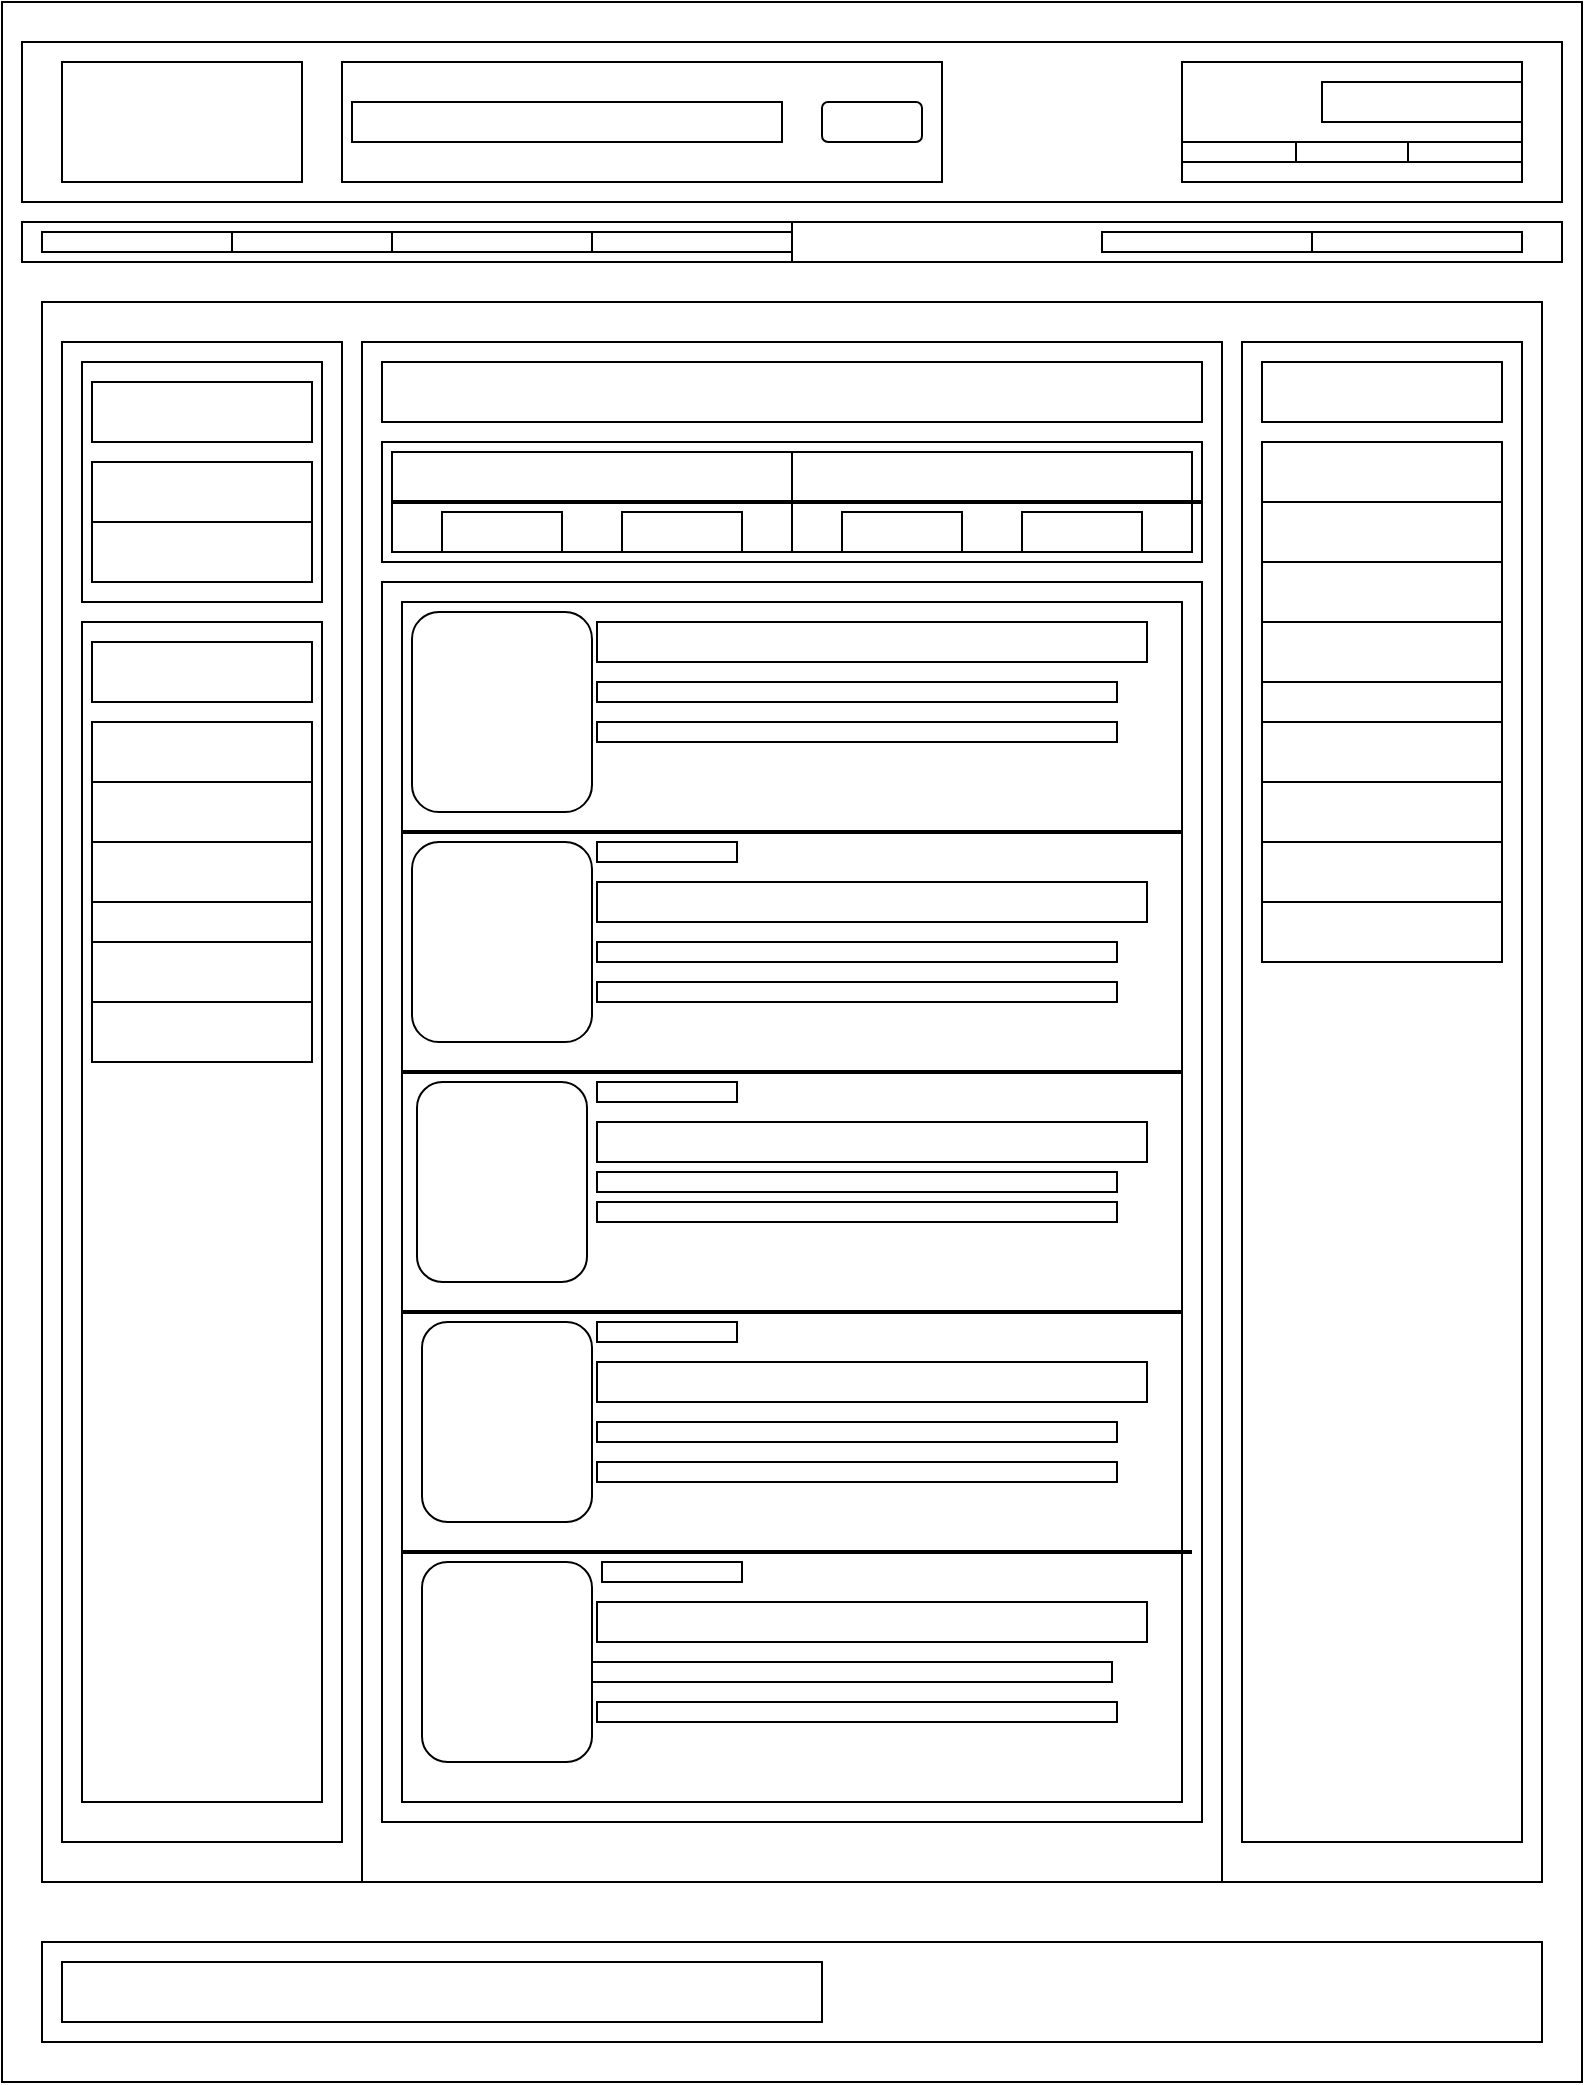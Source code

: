 <mxfile version="15.9.4" type="device"><diagram id="YF_EiMfpq1AIOdA_EZee" name="Page-1"><mxGraphModel dx="1153" dy="646" grid="1" gridSize="10" guides="1" tooltips="1" connect="1" arrows="1" fold="1" page="1" pageScale="1" pageWidth="850" pageHeight="1100" math="0" shadow="0"><root><mxCell id="0"/><mxCell id="1" parent="0"/><mxCell id="ZLXa3Mdq37SZED67QPxe-3" value="&lt;span style=&quot;color: rgba(0 , 0 , 0 , 0) ; font-family: monospace ; font-size: 0px&quot;&gt;%3CmxGraphModel%3E%3Croot%3E%3CmxCell%20id%3D%220%22%2F%3E%3CmxCell%20id%3D%221%22%20parent%3D%220%22%2F%3E%3CmxCell%20id%3D%222%22%20value%3D%22%22%20style%3D%22rounded%3D0%3BwhiteSpace%3Dwrap%3Bhtml%3D1%3B%22%20vertex%3D%221%22%20parent%3D%221%22%3E%3CmxGeometry%20x%3D%2240%22%20y%3D%2260%22%20width%3D%22770%22%20height%3D%2280%22%20as%3D%22geometry%22%2F%3E%3C%2FmxCell%3E%3CmxCell%20id%3D%223%22%20value%3D%22%22%20style%3D%22rounded%3D0%3BwhiteSpace%3Dwrap%3Bhtml%3D1%3B%22%20vertex%3D%221%22%20parent%3D%221%22%3E%3CmxGeometry%20x%3D%2260%22%20y%3D%2270%22%20width%3D%22120%22%20height%3D%2260%22%20as%3D%22geometry%22%2F%3E%3C%2FmxCell%3E%3CmxCell%20id%3D%224%22%20value%3D%22%22%20style%3D%22rounded%3D0%3BwhiteSpace%3Dwrap%3Bhtml%3D1%3B%22%20vertex%3D%221%22%20parent%3D%221%22%3E%3CmxGeometry%20x%3D%22200%22%20y%3D%2270%22%20width%3D%22300%22%20height%3D%2260%22%20as%3D%22geometry%22%2F%3E%3C%2FmxCell%3E%3CmxCell%20id%3D%225%22%20value%3D%22%22%20style%3D%22rounded%3D0%3BwhiteSpace%3Dwrap%3Bhtml%3D1%3B%22%20vertex%3D%221%22%20parent%3D%221%22%3E%3CmxGeometry%20x%3D%22620%22%20y%3D%2270%22%20width%3D%22170%22%20height%3D%2260%22%20as%3D%22geometry%22%2F%3E%3C%2FmxCell%3E%3CmxCell%20id%3D%226%22%20value%3D%22%22%20style%3D%22rounded%3D0%3BwhiteSpace%3Dwrap%3Bhtml%3D1%3B%22%20vertex%3D%221%22%20parent%3D%221%22%3E%3CmxGeometry%20x%3D%22690%22%20y%3D%2280%22%20width%3D%22100%22%20height%3D%2220%22%20as%3D%22geometry%22%2F%3E%3C%2FmxCell%3E%3CmxCell%20id%3D%227%22%20value%3D%22%22%20style%3D%22shape%3Dprocess%3BwhiteSpace%3Dwrap%3Bhtml%3D1%3BbackgroundOutline%3D1%3Bsize%3D0.333%3B%22%20vertex%3D%221%22%20parent%3D%221%22%3E%3CmxGeometry%20x%3D%22620%22%20y%3D%22110%22%20width%3D%22170%22%20height%3D%2210%22%20as%3D%22geometry%22%2F%3E%3C%2FmxCell%3E%3CmxCell%20id%3D%228%22%20value%3D%22%22%20style%3D%22rounded%3D0%3BwhiteSpace%3Dwrap%3Bhtml%3D1%3B%22%20vertex%3D%221%22%20parent%3D%221%22%3E%3CmxGeometry%20x%3D%22205%22%20y%3D%2290%22%20width%3D%22215%22%20height%3D%2220%22%20as%3D%22geometry%22%2F%3E%3C%2FmxCell%3E%3CmxCell%20id%3D%229%22%20value%3D%22%22%20style%3D%22rounded%3D1%3BwhiteSpace%3Dwrap%3Bhtml%3D1%3B%22%20vertex%3D%221%22%20parent%3D%221%22%3E%3CmxGeometry%20x%3D%22440%22%20y%3D%2290%22%20width%3D%2250%22%20height%3D%2220%22%20as%3D%22geometry%22%2F%3E%3C%2FmxCell%3E%3CmxCell%20id%3D%2210%22%20value%3D%22%22%20style%3D%22shape%3Dprocess%3BwhiteSpace%3Dwrap%3Bhtml%3D1%3BbackgroundOutline%3D1%3Bsize%3D0.5%3B%22%20vertex%3D%221%22%20parent%3D%221%22%3E%3CmxGeometry%20x%3D%2240%22%20y%3D%22150%22%20width%3D%22770%22%20height%3D%2220%22%20as%3D%22geometry%22%2F%3E%3C%2FmxCell%3E%3C%2Froot%3E%3C%2FmxGraphModel%3E&lt;/span&gt;&lt;span style=&quot;color: rgba(0 , 0 , 0 , 0) ; font-family: monospace ; font-size: 0px&quot;&gt;%3CmxGraphModel%3E%3Croot%3E%3CmxCell%20id%3D%220%22%2F%3E%3CmxCell%20id%3D%221%22%20parent%3D%220%22%2F%3E%3CmxCell%20id%3D%222%22%20value%3D%22%22%20style%3D%22rounded%3D0%3BwhiteSpace%3Dwrap%3Bhtml%3D1%3B%22%20vertex%3D%221%22%20parent%3D%221%22%3E%3CmxGeometry%20x%3D%2240%22%20y%3D%2260%22%20width%3D%22770%22%20height%3D%2280%22%20as%3D%22geometry%22%2F%3E%3C%2FmxCell%3E%3CmxCell%20id%3D%223%22%20value%3D%22%22%20style%3D%22rounded%3D0%3BwhiteSpace%3Dwrap%3Bhtml%3D1%3B%22%20vertex%3D%221%22%20parent%3D%221%22%3E%3CmxGeometry%20x%3D%2260%22%20y%3D%2270%22%20width%3D%22120%22%20height%3D%2260%22%20as%3D%22geometry%22%2F%3E%3C%2FmxCell%3E%3CmxCell%20id%3D%224%22%20value%3D%22%22%20style%3D%22rounded%3D0%3BwhiteSpace%3Dwrap%3Bhtml%3D1%3B%22%20vertex%3D%221%22%20parent%3D%221%22%3E%3CmxGeometry%20x%3D%22200%22%20y%3D%2270%22%20width%3D%22300%22%20height%3D%2260%22%20as%3D%22geometry%22%2F%3E%3C%2FmxCell%3E%3CmxCell%20id%3D%225%22%20value%3D%22%22%20style%3D%22rounded%3D0%3BwhiteSpace%3Dwrap%3Bhtml%3D1%3B%22%20vertex%3D%221%22%20parent%3D%221%22%3E%3CmxGeometry%20x%3D%22620%22%20y%3D%2270%22%20width%3D%22170%22%20height%3D%2260%22%20as%3D%22geometry%22%2F%3E%3C%2FmxCell%3E%3CmxCell%20id%3D%226%22%20value%3D%22%22%20style%3D%22rounded%3D0%3BwhiteSpace%3Dwrap%3Bhtml%3D1%3B%22%20vertex%3D%221%22%20parent%3D%221%22%3E%3CmxGeometry%20x%3D%22690%22%20y%3D%2280%22%20width%3D%22100%22%20height%3D%2220%22%20as%3D%22geometry%22%2F%3E%3C%2FmxCell%3E%3CmxCell%20id%3D%227%22%20value%3D%22%22%20style%3D%22shape%3Dprocess%3BwhiteSpace%3Dwrap%3Bhtml%3D1%3BbackgroundOutline%3D1%3Bsize%3D0.333%3B%22%20vertex%3D%221%22%20parent%3D%221%22%3E%3CmxGeometry%20x%3D%22620%22%20y%3D%22110%22%20width%3D%22170%22%20height%3D%2210%22%20as%3D%22geometry%22%2F%3E%3C%2FmxCell%3E%3CmxCell%20id%3D%228%22%20value%3D%22%22%20style%3D%22rounded%3D0%3BwhiteSpace%3Dwrap%3Bhtml%3D1%3B%22%20vertex%3D%221%22%20parent%3D%221%22%3E%3CmxGeometry%20x%3D%22205%22%20y%3D%2290%22%20width%3D%22215%22%20height%3D%2220%22%20as%3D%22geometry%22%2F%3E%3C%2FmxCell%3E%3CmxCell%20id%3D%229%22%20value%3D%22%22%20style%3D%22rounded%3D1%3BwhiteSpace%3Dwrap%3Bhtml%3D1%3B%22%20vertex%3D%221%22%20parent%3D%221%22%3E%3CmxGeometry%20x%3D%22440%22%20y%3D%2290%22%20width%3D%2250%22%20height%3D%2220%22%20as%3D%22geometry%22%2F%3E%3C%2FmxCell%3E%3CmxCell%20id%3D%2210%22%20value%3D%22%22%20style%3D%22shape%3Dprocess%3BwhiteSpace%3Dwrap%3Bhtml%3D1%3BbackgroundOutline%3D1%3Bsize%3D0.5%3B%22%20vertex%3D%221%22%20parent%3D%221%22%3E%3CmxGeometry%20x%3D%2240%22%20y%3D%22150%22%20width%3D%22770%22%20height%3D%2220%22%20as%3D%22geometry%22%2F%3E%3C%2FmxCell%3E%3C%2Froot%3E%3C%2FmxGraphModel%3E&lt;/span&gt;&lt;span style=&quot;color: rgba(0 , 0 , 0 , 0) ; font-family: monospace ; font-size: 0px&quot;&gt;%3CmxGraphModel%3E%3Croot%3E%3CmxCell%20id%3D%220%22%2F%3E%3CmxCell%20id%3D%221%22%20parent%3D%220%22%2F%3E%3CmxCell%20id%3D%222%22%20value%3D%22%22%20style%3D%22rounded%3D0%3BwhiteSpace%3Dwrap%3Bhtml%3D1%3B%22%20vertex%3D%221%22%20parent%3D%221%22%3E%3CmxGeometry%20x%3D%2240%22%20y%3D%2260%22%20width%3D%22770%22%20height%3D%2280%22%20as%3D%22geometry%22%2F%3E%3C%2FmxCell%3E%3CmxCell%20id%3D%223%22%20value%3D%22%22%20style%3D%22rounded%3D0%3BwhiteSpace%3Dwrap%3Bhtml%3D1%3B%22%20vertex%3D%221%22%20parent%3D%221%22%3E%3CmxGeometry%20x%3D%2260%22%20y%3D%2270%22%20width%3D%22120%22%20height%3D%2260%22%20as%3D%22geometry%22%2F%3E%3C%2FmxCell%3E%3CmxCell%20id%3D%224%22%20value%3D%22%22%20style%3D%22rounded%3D0%3BwhiteSpace%3Dwrap%3Bhtml%3D1%3B%22%20vertex%3D%221%22%20parent%3D%221%22%3E%3CmxGeometry%20x%3D%22200%22%20y%3D%2270%22%20width%3D%22300%22%20height%3D%2260%22%20as%3D%22geometry%22%2F%3E%3C%2FmxCell%3E%3CmxCell%20id%3D%225%22%20value%3D%22%22%20style%3D%22rounded%3D0%3BwhiteSpace%3Dwrap%3Bhtml%3D1%3B%22%20vertex%3D%221%22%20parent%3D%221%22%3E%3CmxGeometry%20x%3D%22620%22%20y%3D%2270%22%20width%3D%22170%22%20height%3D%2260%22%20as%3D%22geometry%22%2F%3E%3C%2FmxCell%3E%3CmxCell%20id%3D%226%22%20value%3D%22%22%20style%3D%22rounded%3D0%3BwhiteSpace%3Dwrap%3Bhtml%3D1%3B%22%20vertex%3D%221%22%20parent%3D%221%22%3E%3CmxGeometry%20x%3D%22690%22%20y%3D%2280%22%20width%3D%22100%22%20height%3D%2220%22%20as%3D%22geometry%22%2F%3E%3C%2FmxCell%3E%3CmxCell%20id%3D%227%22%20value%3D%22%22%20style%3D%22shape%3Dprocess%3BwhiteSpace%3Dwrap%3Bhtml%3D1%3BbackgroundOutline%3D1%3Bsize%3D0.333%3B%22%20vertex%3D%221%22%20parent%3D%221%22%3E%3CmxGeometry%20x%3D%22620%22%20y%3D%22110%22%20width%3D%22170%22%20height%3D%2210%22%20as%3D%22geometry%22%2F%3E%3C%2FmxCell%3E%3CmxCell%20id%3D%228%22%20value%3D%22%22%20style%3D%22rounded%3D0%3BwhiteSpace%3Dwrap%3Bhtml%3D1%3B%22%20vertex%3D%221%22%20parent%3D%221%22%3E%3CmxGeometry%20x%3D%22205%22%20y%3D%2290%22%20width%3D%22215%22%20height%3D%2220%22%20as%3D%22geometry%22%2F%3E%3C%2FmxCell%3E%3CmxCell%20id%3D%229%22%20value%3D%22%22%20style%3D%22rounded%3D1%3BwhiteSpace%3Dwrap%3Bhtml%3D1%3B%22%20vertex%3D%221%22%20parent%3D%221%22%3E%3CmxGeometry%20x%3D%22440%22%20y%3D%2290%22%20width%3D%2250%22%20height%3D%2220%22%20as%3D%22geometry%22%2F%3E%3C%2FmxCell%3E%3CmxCell%20id%3D%2210%22%20value%3D%22%22%20style%3D%22shape%3Dprocess%3BwhiteSpace%3Dwrap%3Bhtml%3D1%3BbackgroundOutline%3D1%3Bsize%3D0.5%3B%22%20vertex%3D%221%22%20parent%3D%221%22%3E%3CmxGeometry%20x%3D%2240%22%20y%3D%22150%22%20width%3D%22770%22%20height%3D%2220%22%20as%3D%22geometry%22%2F%3E%3C%2FmxCell%3E%3C%2Froot%3E%3C%2FmxGraphModel%3E&amp;nbsp;&lt;/span&gt;" style="rounded=0;whiteSpace=wrap;html=1;" vertex="1" parent="1"><mxGeometry x="30" y="40" width="790" height="1040" as="geometry"/></mxCell><mxCell id="ZLXa3Mdq37SZED67QPxe-4" value="" style="rounded=0;whiteSpace=wrap;html=1;" vertex="1" parent="1"><mxGeometry x="40" y="60" width="770" height="80" as="geometry"/></mxCell><mxCell id="ZLXa3Mdq37SZED67QPxe-5" value="" style="rounded=0;whiteSpace=wrap;html=1;" vertex="1" parent="1"><mxGeometry x="60" y="70" width="120" height="60" as="geometry"/></mxCell><mxCell id="ZLXa3Mdq37SZED67QPxe-6" value="" style="rounded=0;whiteSpace=wrap;html=1;" vertex="1" parent="1"><mxGeometry x="200" y="70" width="300" height="60" as="geometry"/></mxCell><mxCell id="ZLXa3Mdq37SZED67QPxe-7" value="" style="rounded=0;whiteSpace=wrap;html=1;" vertex="1" parent="1"><mxGeometry x="620" y="70" width="170" height="60" as="geometry"/></mxCell><mxCell id="ZLXa3Mdq37SZED67QPxe-8" value="" style="rounded=0;whiteSpace=wrap;html=1;" vertex="1" parent="1"><mxGeometry x="690" y="80" width="100" height="20" as="geometry"/></mxCell><mxCell id="ZLXa3Mdq37SZED67QPxe-9" value="" style="shape=process;whiteSpace=wrap;html=1;backgroundOutline=1;size=0.333;" vertex="1" parent="1"><mxGeometry x="620" y="110" width="170" height="10" as="geometry"/></mxCell><mxCell id="ZLXa3Mdq37SZED67QPxe-12" value="" style="rounded=0;whiteSpace=wrap;html=1;" vertex="1" parent="1"><mxGeometry x="205" y="90" width="215" height="20" as="geometry"/></mxCell><mxCell id="ZLXa3Mdq37SZED67QPxe-14" value="" style="rounded=1;whiteSpace=wrap;html=1;" vertex="1" parent="1"><mxGeometry x="440" y="90" width="50" height="20" as="geometry"/></mxCell><mxCell id="ZLXa3Mdq37SZED67QPxe-15" value="" style="shape=process;whiteSpace=wrap;html=1;backgroundOutline=1;size=0.5;" vertex="1" parent="1"><mxGeometry x="40" y="150" width="770" height="20" as="geometry"/></mxCell><mxCell id="ZLXa3Mdq37SZED67QPxe-19" value="" style="shape=process;whiteSpace=wrap;html=1;backgroundOutline=1;size=0.5;" vertex="1" parent="1"><mxGeometry x="50" y="155" width="190" height="10" as="geometry"/></mxCell><mxCell id="ZLXa3Mdq37SZED67QPxe-21" value="" style="shape=process;whiteSpace=wrap;html=1;backgroundOutline=1;size=0.5;" vertex="1" parent="1"><mxGeometry x="225" y="155" width="200" height="10" as="geometry"/></mxCell><mxCell id="ZLXa3Mdq37SZED67QPxe-22" value="" style="shape=process;whiteSpace=wrap;html=1;backgroundOutline=1;size=0.5;" vertex="1" parent="1"><mxGeometry x="580" y="155" width="210" height="10" as="geometry"/></mxCell><mxCell id="ZLXa3Mdq37SZED67QPxe-23" value="" style="rounded=0;whiteSpace=wrap;html=1;" vertex="1" parent="1"><mxGeometry x="50" y="190" width="750" height="790" as="geometry"/></mxCell><mxCell id="ZLXa3Mdq37SZED67QPxe-24" value="" style="rounded=0;whiteSpace=wrap;html=1;" vertex="1" parent="1"><mxGeometry x="60" y="210" width="140" height="750" as="geometry"/></mxCell><mxCell id="ZLXa3Mdq37SZED67QPxe-25" value="" style="rounded=0;whiteSpace=wrap;html=1;" vertex="1" parent="1"><mxGeometry x="210" y="210" width="430" height="770" as="geometry"/></mxCell><mxCell id="ZLXa3Mdq37SZED67QPxe-28" value="" style="rounded=0;whiteSpace=wrap;html=1;" vertex="1" parent="1"><mxGeometry x="60" y="210" width="140" height="750" as="geometry"/></mxCell><mxCell id="ZLXa3Mdq37SZED67QPxe-29" value="" style="rounded=0;whiteSpace=wrap;html=1;" vertex="1" parent="1"><mxGeometry x="650" y="210" width="140" height="750" as="geometry"/></mxCell><mxCell id="ZLXa3Mdq37SZED67QPxe-30" value="" style="rounded=0;whiteSpace=wrap;html=1;" vertex="1" parent="1"><mxGeometry x="220" y="220" width="410" height="30" as="geometry"/></mxCell><mxCell id="ZLXa3Mdq37SZED67QPxe-31" value="" style="rounded=0;whiteSpace=wrap;html=1;" vertex="1" parent="1"><mxGeometry x="70" y="350" width="120" height="590" as="geometry"/></mxCell><mxCell id="ZLXa3Mdq37SZED67QPxe-32" value="" style="rounded=0;whiteSpace=wrap;html=1;" vertex="1" parent="1"><mxGeometry x="660" y="220" width="120" height="30" as="geometry"/></mxCell><mxCell id="ZLXa3Mdq37SZED67QPxe-33" value="" style="rounded=0;whiteSpace=wrap;html=1;" vertex="1" parent="1"><mxGeometry x="70" y="220" width="120" height="120" as="geometry"/></mxCell><mxCell id="ZLXa3Mdq37SZED67QPxe-34" value="" style="rounded=0;whiteSpace=wrap;html=1;" vertex="1" parent="1"><mxGeometry x="75" y="270" width="110" height="30" as="geometry"/></mxCell><mxCell id="ZLXa3Mdq37SZED67QPxe-35" value="" style="rounded=0;whiteSpace=wrap;html=1;" vertex="1" parent="1"><mxGeometry x="75" y="300" width="110" height="30" as="geometry"/></mxCell><mxCell id="ZLXa3Mdq37SZED67QPxe-36" value="" style="rounded=0;whiteSpace=wrap;html=1;" vertex="1" parent="1"><mxGeometry x="75" y="360" width="110" height="30" as="geometry"/></mxCell><mxCell id="ZLXa3Mdq37SZED67QPxe-37" value="" style="rounded=0;whiteSpace=wrap;html=1;" vertex="1" parent="1"><mxGeometry x="75" y="400" width="110" height="30" as="geometry"/></mxCell><mxCell id="ZLXa3Mdq37SZED67QPxe-38" value="" style="rounded=0;whiteSpace=wrap;html=1;" vertex="1" parent="1"><mxGeometry x="75" y="430" width="110" height="30" as="geometry"/></mxCell><mxCell id="ZLXa3Mdq37SZED67QPxe-39" value="" style="rounded=0;whiteSpace=wrap;html=1;" vertex="1" parent="1"><mxGeometry x="75" y="460" width="110" height="30" as="geometry"/></mxCell><mxCell id="ZLXa3Mdq37SZED67QPxe-40" value="" style="rounded=0;whiteSpace=wrap;html=1;" vertex="1" parent="1"><mxGeometry x="75" y="490" width="110" height="30" as="geometry"/></mxCell><mxCell id="ZLXa3Mdq37SZED67QPxe-41" value="" style="rounded=0;whiteSpace=wrap;html=1;" vertex="1" parent="1"><mxGeometry x="75" y="510" width="110" height="30" as="geometry"/></mxCell><mxCell id="ZLXa3Mdq37SZED67QPxe-42" value="" style="rounded=0;whiteSpace=wrap;html=1;" vertex="1" parent="1"><mxGeometry x="75" y="540" width="110" height="30" as="geometry"/></mxCell><mxCell id="ZLXa3Mdq37SZED67QPxe-44" value="" style="rounded=0;whiteSpace=wrap;html=1;" vertex="1" parent="1"><mxGeometry x="660" y="260" width="120" height="30" as="geometry"/></mxCell><mxCell id="ZLXa3Mdq37SZED67QPxe-45" value="" style="rounded=0;whiteSpace=wrap;html=1;" vertex="1" parent="1"><mxGeometry x="660" y="290" width="120" height="30" as="geometry"/></mxCell><mxCell id="ZLXa3Mdq37SZED67QPxe-46" value="" style="rounded=0;whiteSpace=wrap;html=1;" vertex="1" parent="1"><mxGeometry x="660" y="320" width="120" height="30" as="geometry"/></mxCell><mxCell id="ZLXa3Mdq37SZED67QPxe-47" value="" style="rounded=0;whiteSpace=wrap;html=1;" vertex="1" parent="1"><mxGeometry x="660" y="350" width="120" height="30" as="geometry"/></mxCell><mxCell id="ZLXa3Mdq37SZED67QPxe-48" value="" style="rounded=0;whiteSpace=wrap;html=1;" vertex="1" parent="1"><mxGeometry x="660" y="380" width="120" height="30" as="geometry"/></mxCell><mxCell id="ZLXa3Mdq37SZED67QPxe-49" value="" style="rounded=0;whiteSpace=wrap;html=1;" vertex="1" parent="1"><mxGeometry x="660" y="400" width="120" height="30" as="geometry"/></mxCell><mxCell id="ZLXa3Mdq37SZED67QPxe-50" value="" style="rounded=0;whiteSpace=wrap;html=1;" vertex="1" parent="1"><mxGeometry x="660" y="430" width="120" height="30" as="geometry"/></mxCell><mxCell id="ZLXa3Mdq37SZED67QPxe-51" value="" style="rounded=0;whiteSpace=wrap;html=1;" vertex="1" parent="1"><mxGeometry x="660" y="460" width="120" height="30" as="geometry"/></mxCell><mxCell id="ZLXa3Mdq37SZED67QPxe-52" value="" style="rounded=0;whiteSpace=wrap;html=1;" vertex="1" parent="1"><mxGeometry x="660" y="490" width="120" height="30" as="geometry"/></mxCell><mxCell id="ZLXa3Mdq37SZED67QPxe-53" value="" style="rounded=0;whiteSpace=wrap;html=1;" vertex="1" parent="1"><mxGeometry x="220" y="260" width="410" height="60" as="geometry"/></mxCell><mxCell id="ZLXa3Mdq37SZED67QPxe-55" value="" style="shape=process;whiteSpace=wrap;html=1;backgroundOutline=1;size=0.5;" vertex="1" parent="1"><mxGeometry x="225" y="265" width="400" height="50" as="geometry"/></mxCell><mxCell id="ZLXa3Mdq37SZED67QPxe-57" value="" style="rounded=0;whiteSpace=wrap;html=1;" vertex="1" parent="1"><mxGeometry x="75" y="230" width="110" height="30" as="geometry"/></mxCell><mxCell id="ZLXa3Mdq37SZED67QPxe-59" value="" style="line;strokeWidth=2;html=1;" vertex="1" parent="1"><mxGeometry x="225" y="285" width="405" height="10" as="geometry"/></mxCell><mxCell id="ZLXa3Mdq37SZED67QPxe-60" value="" style="rounded=0;whiteSpace=wrap;html=1;" vertex="1" parent="1"><mxGeometry x="250" y="295" width="60" height="20" as="geometry"/></mxCell><mxCell id="ZLXa3Mdq37SZED67QPxe-62" value="" style="rounded=0;whiteSpace=wrap;html=1;" vertex="1" parent="1"><mxGeometry x="340" y="295" width="60" height="20" as="geometry"/></mxCell><mxCell id="ZLXa3Mdq37SZED67QPxe-63" value="" style="rounded=0;whiteSpace=wrap;html=1;" vertex="1" parent="1"><mxGeometry x="540" y="295" width="60" height="20" as="geometry"/></mxCell><mxCell id="ZLXa3Mdq37SZED67QPxe-65" value="" style="rounded=0;whiteSpace=wrap;html=1;" vertex="1" parent="1"><mxGeometry x="450" y="295" width="60" height="20" as="geometry"/></mxCell><mxCell id="ZLXa3Mdq37SZED67QPxe-66" value="" style="rounded=0;whiteSpace=wrap;html=1;" vertex="1" parent="1"><mxGeometry x="220" y="330" width="410" height="620" as="geometry"/></mxCell><mxCell id="ZLXa3Mdq37SZED67QPxe-72" value="" style="rounded=0;whiteSpace=wrap;html=1;" vertex="1" parent="1"><mxGeometry x="230" y="340" width="390" height="600" as="geometry"/></mxCell><mxCell id="ZLXa3Mdq37SZED67QPxe-74" value="" style="line;strokeWidth=2;html=1;" vertex="1" parent="1"><mxGeometry x="230" y="450" width="390" height="10" as="geometry"/></mxCell><mxCell id="ZLXa3Mdq37SZED67QPxe-75" value="" style="line;strokeWidth=2;html=1;" vertex="1" parent="1"><mxGeometry x="230" y="570" width="390" height="10" as="geometry"/></mxCell><mxCell id="ZLXa3Mdq37SZED67QPxe-76" value="" style="line;strokeWidth=2;html=1;" vertex="1" parent="1"><mxGeometry x="230" y="810" width="395" height="10" as="geometry"/></mxCell><mxCell id="ZLXa3Mdq37SZED67QPxe-77" value="" style="line;strokeWidth=2;html=1;" vertex="1" parent="1"><mxGeometry x="230" y="690" width="390" height="10" as="geometry"/></mxCell><mxCell id="ZLXa3Mdq37SZED67QPxe-78" value="" style="rounded=1;whiteSpace=wrap;html=1;" vertex="1" parent="1"><mxGeometry x="235" y="345" width="90" height="100" as="geometry"/></mxCell><mxCell id="ZLXa3Mdq37SZED67QPxe-79" value="" style="rounded=1;whiteSpace=wrap;html=1;" vertex="1" parent="1"><mxGeometry x="237.5" y="580" width="85" height="100" as="geometry"/></mxCell><mxCell id="ZLXa3Mdq37SZED67QPxe-80" value="" style="rounded=1;whiteSpace=wrap;html=1;" vertex="1" parent="1"><mxGeometry x="240" y="700" width="85" height="100" as="geometry"/></mxCell><mxCell id="ZLXa3Mdq37SZED67QPxe-81" value="" style="rounded=1;whiteSpace=wrap;html=1;" vertex="1" parent="1"><mxGeometry x="240" y="820" width="85" height="100" as="geometry"/></mxCell><mxCell id="ZLXa3Mdq37SZED67QPxe-82" value="" style="rounded=1;whiteSpace=wrap;html=1;" vertex="1" parent="1"><mxGeometry x="235" y="460" width="90" height="100" as="geometry"/></mxCell><mxCell id="ZLXa3Mdq37SZED67QPxe-83" value="" style="rounded=0;whiteSpace=wrap;html=1;" vertex="1" parent="1"><mxGeometry x="327.5" y="350" width="275" height="20" as="geometry"/></mxCell><mxCell id="ZLXa3Mdq37SZED67QPxe-84" value="" style="rounded=0;whiteSpace=wrap;html=1;" vertex="1" parent="1"><mxGeometry x="327.5" y="480" width="275" height="20" as="geometry"/></mxCell><mxCell id="ZLXa3Mdq37SZED67QPxe-85" value="" style="rounded=0;whiteSpace=wrap;html=1;" vertex="1" parent="1"><mxGeometry x="327.5" y="600" width="275" height="20" as="geometry"/></mxCell><mxCell id="ZLXa3Mdq37SZED67QPxe-86" value="" style="rounded=0;whiteSpace=wrap;html=1;" vertex="1" parent="1"><mxGeometry x="327.5" y="720" width="275" height="20" as="geometry"/></mxCell><mxCell id="ZLXa3Mdq37SZED67QPxe-87" value="" style="rounded=0;whiteSpace=wrap;html=1;" vertex="1" parent="1"><mxGeometry x="327.5" y="840" width="275" height="20" as="geometry"/></mxCell><mxCell id="ZLXa3Mdq37SZED67QPxe-88" value="" style="rounded=0;whiteSpace=wrap;html=1;" vertex="1" parent="1"><mxGeometry x="327.5" y="380" width="260" height="10" as="geometry"/></mxCell><mxCell id="ZLXa3Mdq37SZED67QPxe-89" value="" style="rounded=0;whiteSpace=wrap;html=1;" vertex="1" parent="1"><mxGeometry x="327.5" y="400" width="260" height="10" as="geometry"/></mxCell><mxCell id="ZLXa3Mdq37SZED67QPxe-93" value="" style="rounded=0;whiteSpace=wrap;html=1;" vertex="1" parent="1"><mxGeometry x="327.5" y="400" width="260" height="10" as="geometry"/></mxCell><mxCell id="ZLXa3Mdq37SZED67QPxe-94" value="" style="rounded=0;whiteSpace=wrap;html=1;" vertex="1" parent="1"><mxGeometry x="327.5" y="400" width="260" height="10" as="geometry"/></mxCell><mxCell id="ZLXa3Mdq37SZED67QPxe-95" value="" style="rounded=0;whiteSpace=wrap;html=1;" vertex="1" parent="1"><mxGeometry x="327.5" y="510" width="260" height="10" as="geometry"/></mxCell><mxCell id="ZLXa3Mdq37SZED67QPxe-96" value="" style="rounded=0;whiteSpace=wrap;html=1;" vertex="1" parent="1"><mxGeometry x="327.5" y="530" width="260" height="10" as="geometry"/></mxCell><mxCell id="ZLXa3Mdq37SZED67QPxe-97" value="" style="rounded=0;whiteSpace=wrap;html=1;" vertex="1" parent="1"><mxGeometry x="327.5" y="625" width="260" height="10" as="geometry"/></mxCell><mxCell id="ZLXa3Mdq37SZED67QPxe-98" value="" style="rounded=0;whiteSpace=wrap;html=1;" vertex="1" parent="1"><mxGeometry x="327.5" y="640" width="260" height="10" as="geometry"/></mxCell><mxCell id="ZLXa3Mdq37SZED67QPxe-99" value="" style="rounded=0;whiteSpace=wrap;html=1;" vertex="1" parent="1"><mxGeometry x="327.5" y="750" width="260" height="10" as="geometry"/></mxCell><mxCell id="ZLXa3Mdq37SZED67QPxe-100" value="" style="rounded=0;whiteSpace=wrap;html=1;" vertex="1" parent="1"><mxGeometry x="327.5" y="770" width="260" height="10" as="geometry"/></mxCell><mxCell id="ZLXa3Mdq37SZED67QPxe-101" value="" style="rounded=0;whiteSpace=wrap;html=1;" vertex="1" parent="1"><mxGeometry x="325" y="870" width="260" height="10" as="geometry"/></mxCell><mxCell id="ZLXa3Mdq37SZED67QPxe-102" value="" style="rounded=0;whiteSpace=wrap;html=1;" vertex="1" parent="1"><mxGeometry x="327.5" y="890" width="260" height="10" as="geometry"/></mxCell><mxCell id="ZLXa3Mdq37SZED67QPxe-104" value="" style="rounded=0;whiteSpace=wrap;html=1;" vertex="1" parent="1"><mxGeometry x="327.5" y="460" width="70" height="10" as="geometry"/></mxCell><mxCell id="ZLXa3Mdq37SZED67QPxe-105" value="" style="rounded=0;whiteSpace=wrap;html=1;" vertex="1" parent="1"><mxGeometry x="330" y="820" width="70" height="10" as="geometry"/></mxCell><mxCell id="ZLXa3Mdq37SZED67QPxe-108" value="" style="rounded=0;whiteSpace=wrap;html=1;" vertex="1" parent="1"><mxGeometry x="325" y="870" width="260" height="10" as="geometry"/></mxCell><mxCell id="ZLXa3Mdq37SZED67QPxe-109" value="" style="rounded=0;whiteSpace=wrap;html=1;" vertex="1" parent="1"><mxGeometry x="327.5" y="890" width="260" height="10" as="geometry"/></mxCell><mxCell id="ZLXa3Mdq37SZED67QPxe-110" value="" style="rounded=0;whiteSpace=wrap;html=1;" vertex="1" parent="1"><mxGeometry x="327.5" y="890" width="260" height="10" as="geometry"/></mxCell><mxCell id="ZLXa3Mdq37SZED67QPxe-111" value="" style="rounded=0;whiteSpace=wrap;html=1;" vertex="1" parent="1"><mxGeometry x="327.5" y="840" width="275" height="20" as="geometry"/></mxCell><mxCell id="ZLXa3Mdq37SZED67QPxe-114" value="" style="rounded=0;whiteSpace=wrap;html=1;" vertex="1" parent="1"><mxGeometry x="327.5" y="580" width="70" height="10" as="geometry"/></mxCell><mxCell id="ZLXa3Mdq37SZED67QPxe-118" value="" style="rounded=0;whiteSpace=wrap;html=1;" vertex="1" parent="1"><mxGeometry x="327.5" y="700" width="70" height="10" as="geometry"/></mxCell><mxCell id="ZLXa3Mdq37SZED67QPxe-119" value="" style="rounded=0;whiteSpace=wrap;html=1;" vertex="1" parent="1"><mxGeometry x="50" y="1010" width="750" height="50" as="geometry"/></mxCell><mxCell id="ZLXa3Mdq37SZED67QPxe-120" value="" style="rounded=0;whiteSpace=wrap;html=1;" vertex="1" parent="1"><mxGeometry x="60" y="1020" width="380" height="30" as="geometry"/></mxCell></root></mxGraphModel></diagram></mxfile>